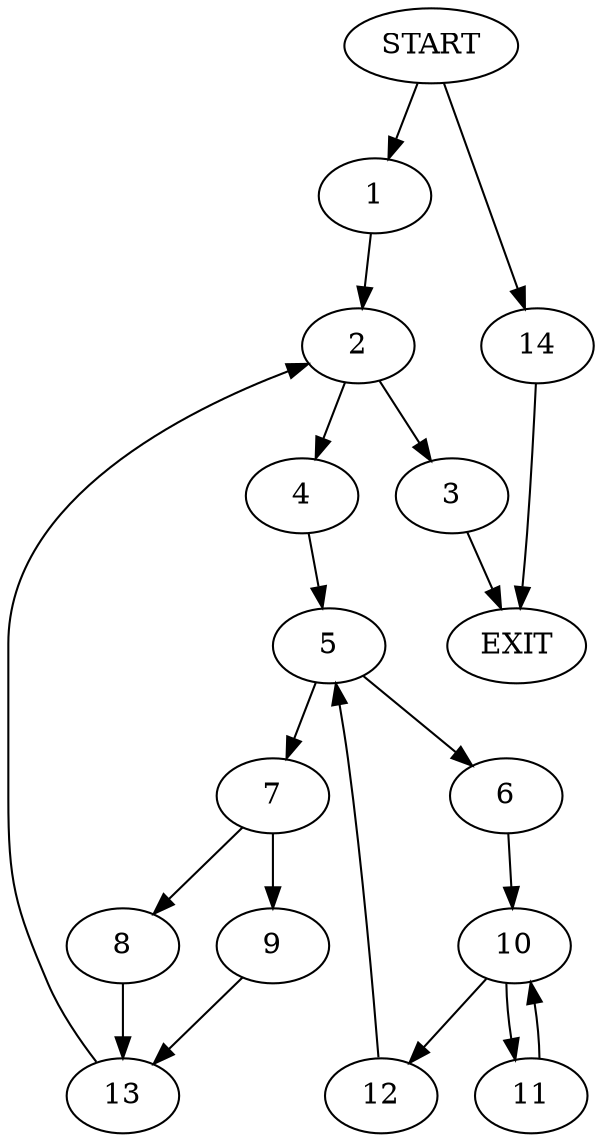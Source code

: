 digraph {
0 [label="START"]
15 [label="EXIT"]
0 -> 1
1 -> 2
2 -> 3
2 -> 4
4 -> 5
3 -> 15
5 -> 6
5 -> 7
7 -> 8
7 -> 9
6 -> 10
10 -> 11
10 -> 12
11 -> 10
12 -> 5
9 -> 13
8 -> 13
13 -> 2
0 -> 14
14 -> 15
}
